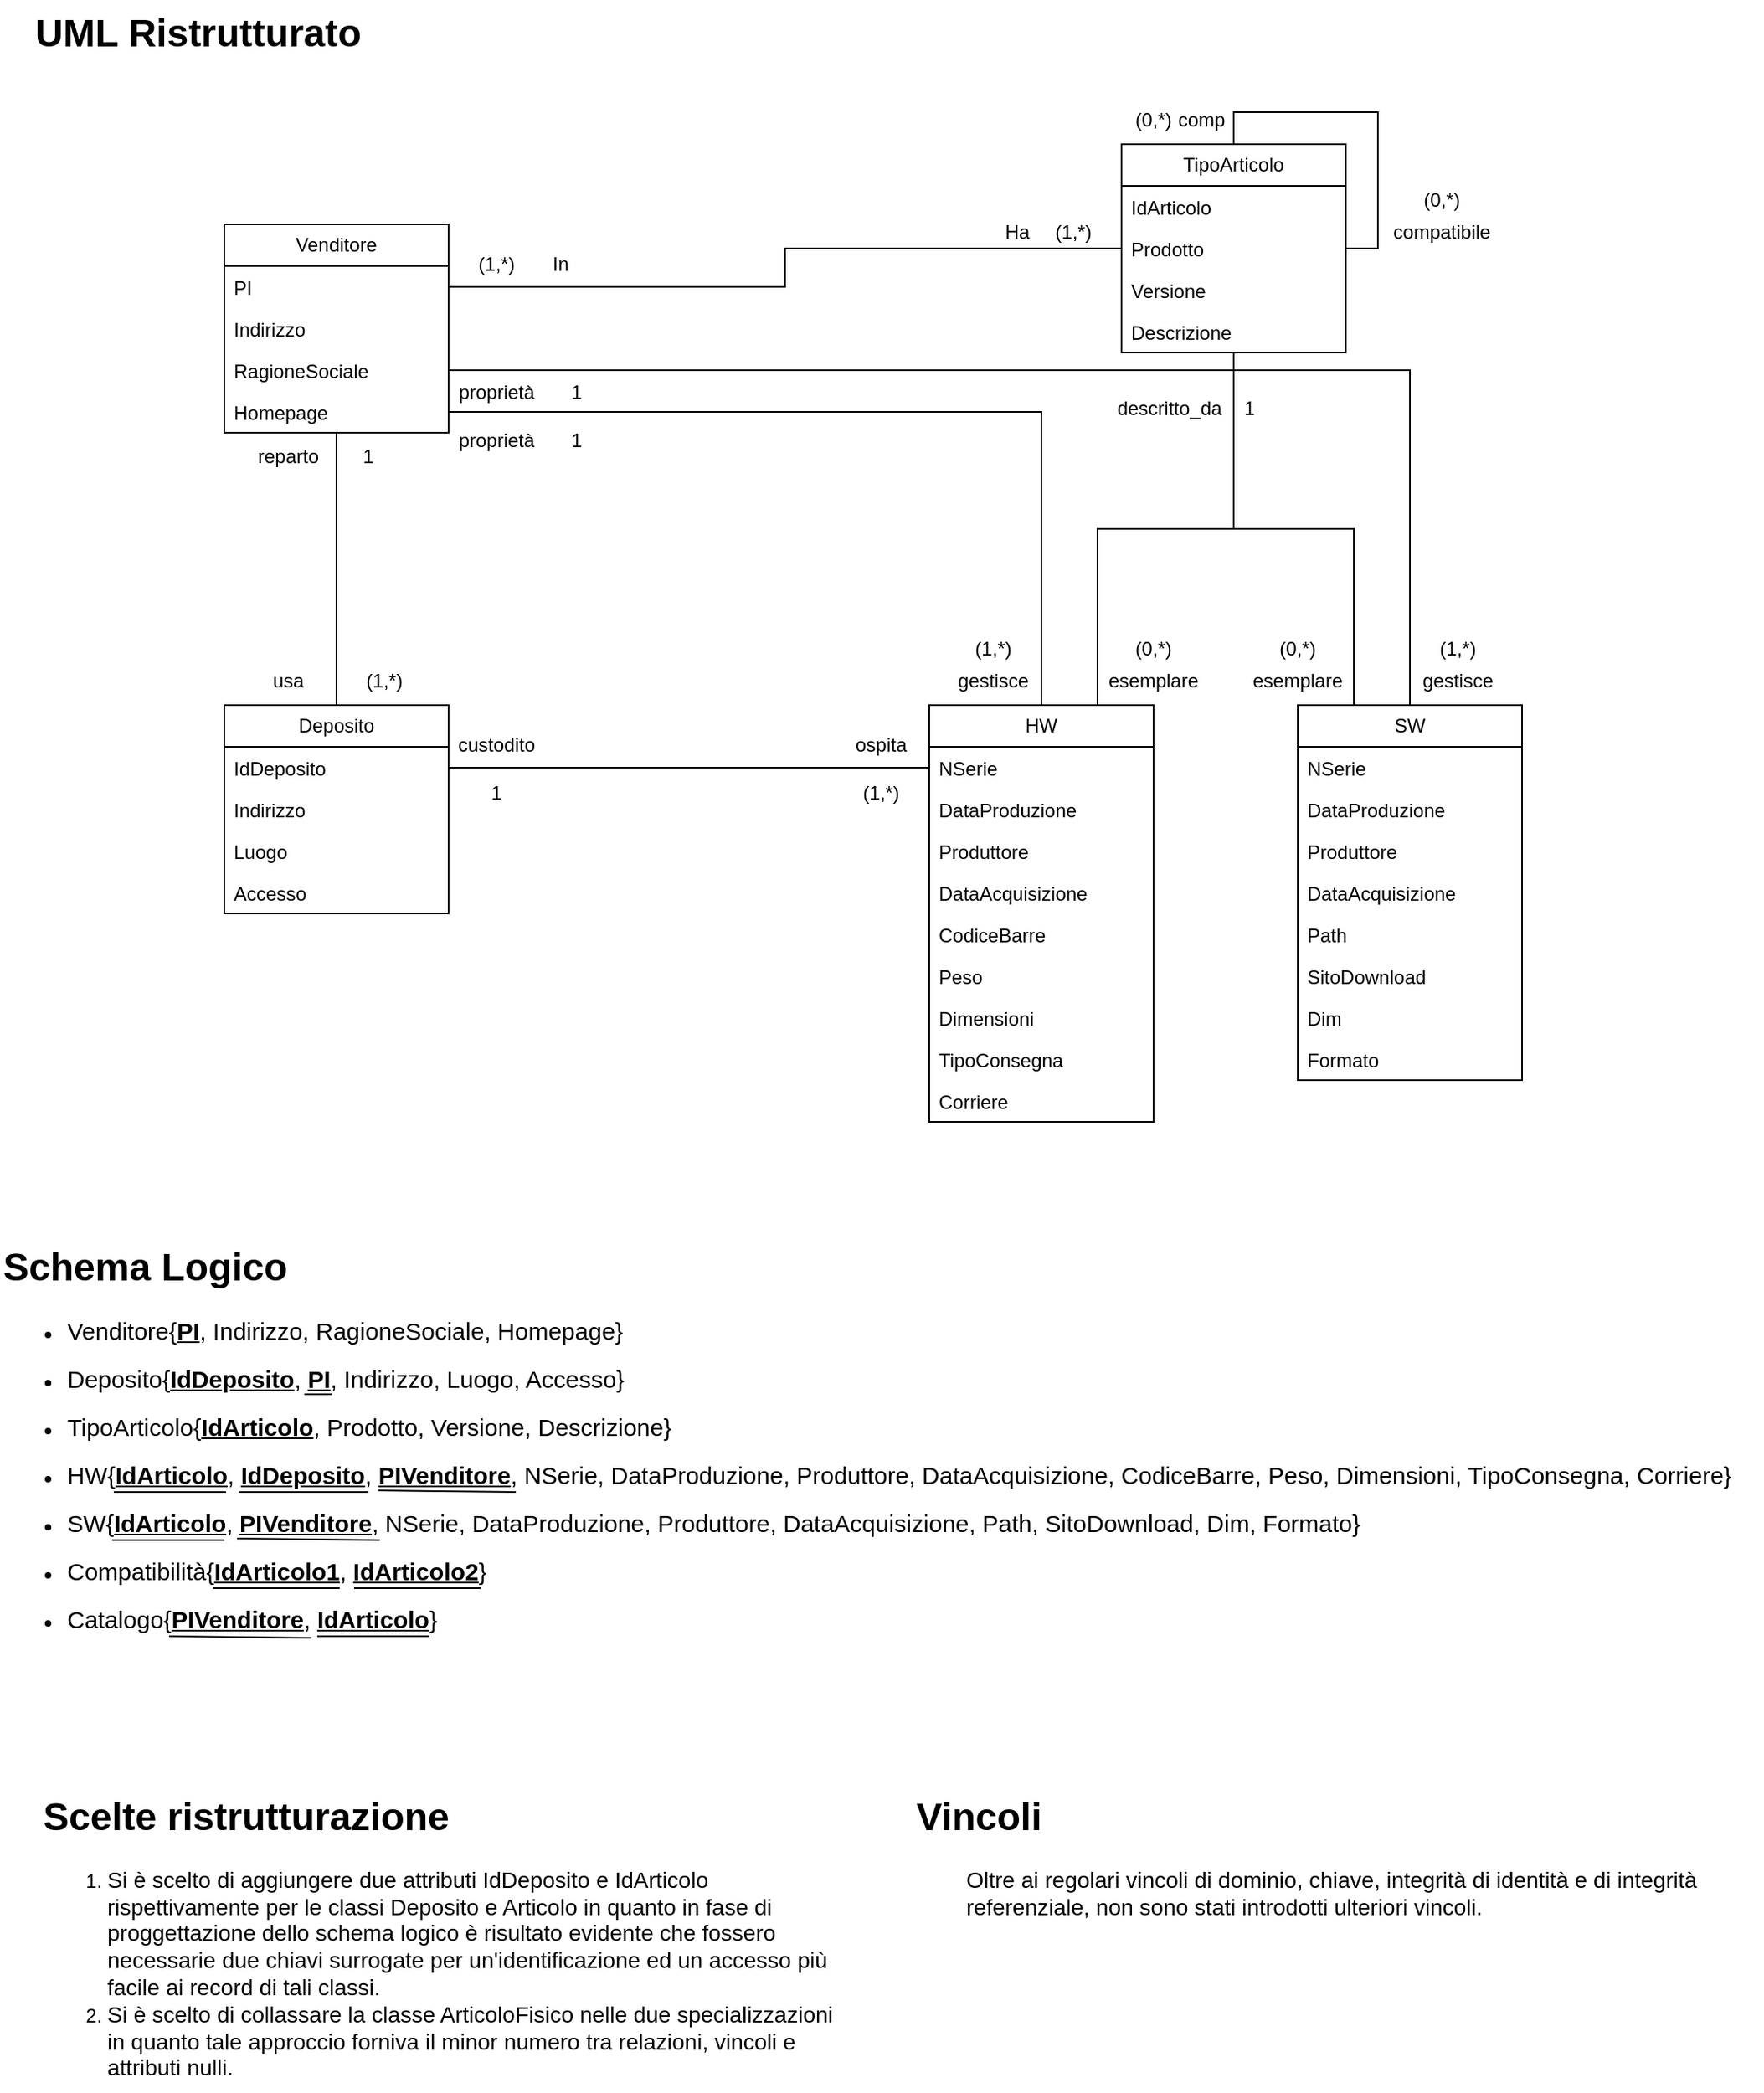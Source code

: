 <mxfile version="26.2.8">
  <diagram name="Pagina-1" id="8SdEnmyFroElRRDLjNz4">
    <mxGraphModel dx="1184" dy="628" grid="1" gridSize="10" guides="1" tooltips="1" connect="1" arrows="1" fold="1" page="1" pageScale="1" pageWidth="1169" pageHeight="1654" background="#ffffff" math="0" shadow="0" adaptiveColors="auto">
      <root>
        <mxCell id="0" />
        <mxCell id="1" parent="0" />
        <mxCell id="OvtKBhsxweFjwdeMQtUb-46" style="edgeStyle=orthogonalEdgeStyle;rounded=0;orthogonalLoop=1;jettySize=auto;html=1;endArrow=none;startFill=0;" edge="1" parent="1" source="OvtKBhsxweFjwdeMQtUb-1" target="OvtKBhsxweFjwdeMQtUb-6">
          <mxGeometry relative="1" as="geometry" />
        </mxCell>
        <mxCell id="OvtKBhsxweFjwdeMQtUb-1" value="Venditore" style="swimlane;fontStyle=0;childLayout=stackLayout;horizontal=1;startSize=26;fillColor=light-dark(transparent,#3F59FF);horizontalStack=0;resizeParent=1;resizeParentMax=0;resizeLast=0;collapsible=1;marginBottom=0;whiteSpace=wrap;html=1;" vertex="1" parent="1">
          <mxGeometry x="185" y="170" width="140" height="130" as="geometry" />
        </mxCell>
        <mxCell id="OvtKBhsxweFjwdeMQtUb-2" value="PI" style="text;strokeColor=none;fillColor=none;align=left;verticalAlign=top;spacingLeft=4;spacingRight=4;overflow=hidden;rotatable=0;points=[[0,0.5],[1,0.5]];portConstraint=eastwest;whiteSpace=wrap;html=1;" vertex="1" parent="OvtKBhsxweFjwdeMQtUb-1">
          <mxGeometry y="26" width="140" height="26" as="geometry" />
        </mxCell>
        <mxCell id="OvtKBhsxweFjwdeMQtUb-3" value="Indirizzo" style="text;strokeColor=none;fillColor=none;align=left;verticalAlign=top;spacingLeft=4;spacingRight=4;overflow=hidden;rotatable=0;points=[[0,0.5],[1,0.5]];portConstraint=eastwest;whiteSpace=wrap;html=1;" vertex="1" parent="OvtKBhsxweFjwdeMQtUb-1">
          <mxGeometry y="52" width="140" height="26" as="geometry" />
        </mxCell>
        <mxCell id="OvtKBhsxweFjwdeMQtUb-4" value="RagioneSociale" style="text;strokeColor=none;fillColor=none;align=left;verticalAlign=top;spacingLeft=4;spacingRight=4;overflow=hidden;rotatable=0;points=[[0,0.5],[1,0.5]];portConstraint=eastwest;whiteSpace=wrap;html=1;" vertex="1" parent="OvtKBhsxweFjwdeMQtUb-1">
          <mxGeometry y="78" width="140" height="26" as="geometry" />
        </mxCell>
        <mxCell id="OvtKBhsxweFjwdeMQtUb-5" value="Homepage" style="text;strokeColor=none;fillColor=none;align=left;verticalAlign=top;spacingLeft=4;spacingRight=4;overflow=hidden;rotatable=0;points=[[0,0.5],[1,0.5]];portConstraint=eastwest;whiteSpace=wrap;html=1;" vertex="1" parent="OvtKBhsxweFjwdeMQtUb-1">
          <mxGeometry y="104" width="140" height="26" as="geometry" />
        </mxCell>
        <mxCell id="OvtKBhsxweFjwdeMQtUb-6" value="Deposito" style="swimlane;fontStyle=0;childLayout=stackLayout;horizontal=1;startSize=26;fillColor=light-dark(transparent,#660000);horizontalStack=0;resizeParent=1;resizeParentMax=0;resizeLast=0;collapsible=1;marginBottom=0;whiteSpace=wrap;html=1;" vertex="1" parent="1">
          <mxGeometry x="185" y="470" width="140" height="130" as="geometry" />
        </mxCell>
        <mxCell id="OvtKBhsxweFjwdeMQtUb-81" value="IdDeposito" style="text;strokeColor=none;fillColor=none;align=left;verticalAlign=top;spacingLeft=4;spacingRight=4;overflow=hidden;rotatable=0;points=[[0,0.5],[1,0.5]];portConstraint=eastwest;whiteSpace=wrap;html=1;" vertex="1" parent="OvtKBhsxweFjwdeMQtUb-6">
          <mxGeometry y="26" width="140" height="26" as="geometry" />
        </mxCell>
        <mxCell id="OvtKBhsxweFjwdeMQtUb-7" value="Indirizzo" style="text;strokeColor=none;fillColor=none;align=left;verticalAlign=top;spacingLeft=4;spacingRight=4;overflow=hidden;rotatable=0;points=[[0,0.5],[1,0.5]];portConstraint=eastwest;whiteSpace=wrap;html=1;" vertex="1" parent="OvtKBhsxweFjwdeMQtUb-6">
          <mxGeometry y="52" width="140" height="26" as="geometry" />
        </mxCell>
        <mxCell id="OvtKBhsxweFjwdeMQtUb-8" value="Luogo" style="text;strokeColor=none;fillColor=none;align=left;verticalAlign=top;spacingLeft=4;spacingRight=4;overflow=hidden;rotatable=0;points=[[0,0.5],[1,0.5]];portConstraint=eastwest;whiteSpace=wrap;html=1;" vertex="1" parent="OvtKBhsxweFjwdeMQtUb-6">
          <mxGeometry y="78" width="140" height="26" as="geometry" />
        </mxCell>
        <mxCell id="OvtKBhsxweFjwdeMQtUb-9" value="Accesso" style="text;strokeColor=none;fillColor=none;align=left;verticalAlign=top;spacingLeft=4;spacingRight=4;overflow=hidden;rotatable=0;points=[[0,0.5],[1,0.5]];portConstraint=eastwest;whiteSpace=wrap;html=1;" vertex="1" parent="OvtKBhsxweFjwdeMQtUb-6">
          <mxGeometry y="104" width="140" height="26" as="geometry" />
        </mxCell>
        <mxCell id="OvtKBhsxweFjwdeMQtUb-57" style="edgeStyle=orthogonalEdgeStyle;rounded=0;orthogonalLoop=1;jettySize=auto;html=1;entryX=0.75;entryY=0;entryDx=0;entryDy=0;endArrow=none;startFill=0;" edge="1" parent="1" source="OvtKBhsxweFjwdeMQtUb-13" target="OvtKBhsxweFjwdeMQtUb-17">
          <mxGeometry relative="1" as="geometry" />
        </mxCell>
        <mxCell id="OvtKBhsxweFjwdeMQtUb-58" style="edgeStyle=orthogonalEdgeStyle;rounded=0;orthogonalLoop=1;jettySize=auto;html=1;entryX=0.25;entryY=0;entryDx=0;entryDy=0;endArrow=none;startFill=0;" edge="1" parent="1" source="OvtKBhsxweFjwdeMQtUb-13" target="OvtKBhsxweFjwdeMQtUb-31">
          <mxGeometry relative="1" as="geometry" />
        </mxCell>
        <mxCell id="OvtKBhsxweFjwdeMQtUb-13" value="TipoArticolo" style="swimlane;fontStyle=0;childLayout=stackLayout;horizontal=1;startSize=26;fillColor=light-dark(transparent,#32A632);horizontalStack=0;resizeParent=1;resizeParentMax=0;resizeLast=0;collapsible=1;marginBottom=0;whiteSpace=wrap;html=1;" vertex="1" parent="1">
          <mxGeometry x="745" y="120" width="140" height="130" as="geometry" />
        </mxCell>
        <mxCell id="OvtKBhsxweFjwdeMQtUb-82" value="IdArticolo" style="text;strokeColor=none;fillColor=none;align=left;verticalAlign=top;spacingLeft=4;spacingRight=4;overflow=hidden;rotatable=0;points=[[0,0.5],[1,0.5]];portConstraint=eastwest;whiteSpace=wrap;html=1;" vertex="1" parent="OvtKBhsxweFjwdeMQtUb-13">
          <mxGeometry y="26" width="140" height="26" as="geometry" />
        </mxCell>
        <mxCell id="OvtKBhsxweFjwdeMQtUb-14" value="Prodotto" style="text;strokeColor=none;fillColor=none;align=left;verticalAlign=top;spacingLeft=4;spacingRight=4;overflow=hidden;rotatable=0;points=[[0,0.5],[1,0.5]];portConstraint=eastwest;whiteSpace=wrap;html=1;" vertex="1" parent="OvtKBhsxweFjwdeMQtUb-13">
          <mxGeometry y="52" width="140" height="26" as="geometry" />
        </mxCell>
        <mxCell id="OvtKBhsxweFjwdeMQtUb-15" value="Versione" style="text;strokeColor=none;fillColor=none;align=left;verticalAlign=top;spacingLeft=4;spacingRight=4;overflow=hidden;rotatable=0;points=[[0,0.5],[1,0.5]];portConstraint=eastwest;whiteSpace=wrap;html=1;" vertex="1" parent="OvtKBhsxweFjwdeMQtUb-13">
          <mxGeometry y="78" width="140" height="26" as="geometry" />
        </mxCell>
        <mxCell id="OvtKBhsxweFjwdeMQtUb-16" value="Descrizione" style="text;strokeColor=none;fillColor=none;align=left;verticalAlign=top;spacingLeft=4;spacingRight=4;overflow=hidden;rotatable=0;points=[[0,0.5],[1,0.5]];portConstraint=eastwest;whiteSpace=wrap;html=1;" vertex="1" parent="OvtKBhsxweFjwdeMQtUb-13">
          <mxGeometry y="104" width="140" height="26" as="geometry" />
        </mxCell>
        <mxCell id="OvtKBhsxweFjwdeMQtUb-51" style="edgeStyle=orthogonalEdgeStyle;rounded=0;orthogonalLoop=1;jettySize=auto;html=1;endArrow=none;startFill=0;" edge="1" parent="OvtKBhsxweFjwdeMQtUb-13" source="OvtKBhsxweFjwdeMQtUb-13" target="OvtKBhsxweFjwdeMQtUb-14">
          <mxGeometry relative="1" as="geometry" />
        </mxCell>
        <mxCell id="OvtKBhsxweFjwdeMQtUb-17" value="HW" style="swimlane;fontStyle=0;childLayout=stackLayout;horizontal=1;startSize=26;fillColor=light-dark(transparent,#311E42);horizontalStack=0;resizeParent=1;resizeParentMax=0;resizeLast=0;collapsible=1;marginBottom=0;whiteSpace=wrap;html=1;" vertex="1" parent="1">
          <mxGeometry x="625" y="470" width="140" height="260" as="geometry" />
        </mxCell>
        <mxCell id="OvtKBhsxweFjwdeMQtUb-18" value="NSerie" style="text;strokeColor=none;fillColor=none;align=left;verticalAlign=top;spacingLeft=4;spacingRight=4;overflow=hidden;rotatable=0;points=[[0,0.5],[1,0.5]];portConstraint=eastwest;whiteSpace=wrap;html=1;" vertex="1" parent="OvtKBhsxweFjwdeMQtUb-17">
          <mxGeometry y="26" width="140" height="26" as="geometry" />
        </mxCell>
        <mxCell id="OvtKBhsxweFjwdeMQtUb-19" value="DataProduzione" style="text;strokeColor=none;fillColor=none;align=left;verticalAlign=top;spacingLeft=4;spacingRight=4;overflow=hidden;rotatable=0;points=[[0,0.5],[1,0.5]];portConstraint=eastwest;whiteSpace=wrap;html=1;" vertex="1" parent="OvtKBhsxweFjwdeMQtUb-17">
          <mxGeometry y="52" width="140" height="26" as="geometry" />
        </mxCell>
        <mxCell id="OvtKBhsxweFjwdeMQtUb-20" value="Produttore" style="text;strokeColor=none;fillColor=none;align=left;verticalAlign=top;spacingLeft=4;spacingRight=4;overflow=hidden;rotatable=0;points=[[0,0.5],[1,0.5]];portConstraint=eastwest;whiteSpace=wrap;html=1;" vertex="1" parent="OvtKBhsxweFjwdeMQtUb-17">
          <mxGeometry y="78" width="140" height="26" as="geometry" />
        </mxCell>
        <mxCell id="OvtKBhsxweFjwdeMQtUb-25" value="DataAcquisizione" style="text;strokeColor=none;fillColor=none;align=left;verticalAlign=top;spacingLeft=4;spacingRight=4;overflow=hidden;rotatable=0;points=[[0,0.5],[1,0.5]];portConstraint=eastwest;whiteSpace=wrap;html=1;" vertex="1" parent="OvtKBhsxweFjwdeMQtUb-17">
          <mxGeometry y="104" width="140" height="26" as="geometry" />
        </mxCell>
        <mxCell id="OvtKBhsxweFjwdeMQtUb-40" value="CodiceBarre" style="text;strokeColor=none;fillColor=none;align=left;verticalAlign=top;spacingLeft=4;spacingRight=4;overflow=hidden;rotatable=0;points=[[0,0.5],[1,0.5]];portConstraint=eastwest;whiteSpace=wrap;html=1;" vertex="1" parent="OvtKBhsxweFjwdeMQtUb-17">
          <mxGeometry y="130" width="140" height="26" as="geometry" />
        </mxCell>
        <mxCell id="OvtKBhsxweFjwdeMQtUb-41" value="Peso" style="text;strokeColor=none;fillColor=none;align=left;verticalAlign=top;spacingLeft=4;spacingRight=4;overflow=hidden;rotatable=0;points=[[0,0.5],[1,0.5]];portConstraint=eastwest;whiteSpace=wrap;html=1;" vertex="1" parent="OvtKBhsxweFjwdeMQtUb-17">
          <mxGeometry y="156" width="140" height="26" as="geometry" />
        </mxCell>
        <mxCell id="OvtKBhsxweFjwdeMQtUb-42" value="Dimensioni" style="text;strokeColor=none;fillColor=none;align=left;verticalAlign=top;spacingLeft=4;spacingRight=4;overflow=hidden;rotatable=0;points=[[0,0.5],[1,0.5]];portConstraint=eastwest;whiteSpace=wrap;html=1;" vertex="1" parent="OvtKBhsxweFjwdeMQtUb-17">
          <mxGeometry y="182" width="140" height="26" as="geometry" />
        </mxCell>
        <mxCell id="OvtKBhsxweFjwdeMQtUb-43" value="TipoConsegna" style="text;strokeColor=none;fillColor=none;align=left;verticalAlign=top;spacingLeft=4;spacingRight=4;overflow=hidden;rotatable=0;points=[[0,0.5],[1,0.5]];portConstraint=eastwest;whiteSpace=wrap;html=1;" vertex="1" parent="OvtKBhsxweFjwdeMQtUb-17">
          <mxGeometry y="208" width="140" height="26" as="geometry" />
        </mxCell>
        <mxCell id="OvtKBhsxweFjwdeMQtUb-44" value="Corriere" style="text;strokeColor=none;fillColor=none;align=left;verticalAlign=top;spacingLeft=4;spacingRight=4;overflow=hidden;rotatable=0;points=[[0,0.5],[1,0.5]];portConstraint=eastwest;whiteSpace=wrap;html=1;" vertex="1" parent="OvtKBhsxweFjwdeMQtUb-17">
          <mxGeometry y="234" width="140" height="26" as="geometry" />
        </mxCell>
        <mxCell id="OvtKBhsxweFjwdeMQtUb-31" value="SW" style="swimlane;fontStyle=0;childLayout=stackLayout;horizontal=1;startSize=26;fillColor=light-dark(transparent,#7D5A32);horizontalStack=0;resizeParent=1;resizeParentMax=0;resizeLast=0;collapsible=1;marginBottom=0;whiteSpace=wrap;html=1;" vertex="1" parent="1">
          <mxGeometry x="855" y="470" width="140" height="234" as="geometry" />
        </mxCell>
        <mxCell id="OvtKBhsxweFjwdeMQtUb-32" value="NSerie" style="text;strokeColor=none;fillColor=none;align=left;verticalAlign=top;spacingLeft=4;spacingRight=4;overflow=hidden;rotatable=0;points=[[0,0.5],[1,0.5]];portConstraint=eastwest;whiteSpace=wrap;html=1;" vertex="1" parent="OvtKBhsxweFjwdeMQtUb-31">
          <mxGeometry y="26" width="140" height="26" as="geometry" />
        </mxCell>
        <mxCell id="OvtKBhsxweFjwdeMQtUb-33" value="DataProduzione" style="text;strokeColor=none;fillColor=none;align=left;verticalAlign=top;spacingLeft=4;spacingRight=4;overflow=hidden;rotatable=0;points=[[0,0.5],[1,0.5]];portConstraint=eastwest;whiteSpace=wrap;html=1;" vertex="1" parent="OvtKBhsxweFjwdeMQtUb-31">
          <mxGeometry y="52" width="140" height="26" as="geometry" />
        </mxCell>
        <mxCell id="OvtKBhsxweFjwdeMQtUb-34" value="Produttore" style="text;strokeColor=none;fillColor=none;align=left;verticalAlign=top;spacingLeft=4;spacingRight=4;overflow=hidden;rotatable=0;points=[[0,0.5],[1,0.5]];portConstraint=eastwest;whiteSpace=wrap;html=1;" vertex="1" parent="OvtKBhsxweFjwdeMQtUb-31">
          <mxGeometry y="78" width="140" height="26" as="geometry" />
        </mxCell>
        <mxCell id="OvtKBhsxweFjwdeMQtUb-35" value="DataAcquisizione" style="text;strokeColor=none;fillColor=none;align=left;verticalAlign=top;spacingLeft=4;spacingRight=4;overflow=hidden;rotatable=0;points=[[0,0.5],[1,0.5]];portConstraint=eastwest;whiteSpace=wrap;html=1;" vertex="1" parent="OvtKBhsxweFjwdeMQtUb-31">
          <mxGeometry y="104" width="140" height="26" as="geometry" />
        </mxCell>
        <mxCell id="OvtKBhsxweFjwdeMQtUb-36" value="Path" style="text;strokeColor=none;fillColor=none;align=left;verticalAlign=top;spacingLeft=4;spacingRight=4;overflow=hidden;rotatable=0;points=[[0,0.5],[1,0.5]];portConstraint=eastwest;whiteSpace=wrap;html=1;" vertex="1" parent="OvtKBhsxweFjwdeMQtUb-31">
          <mxGeometry y="130" width="140" height="26" as="geometry" />
        </mxCell>
        <mxCell id="OvtKBhsxweFjwdeMQtUb-37" value="SitoDownload" style="text;strokeColor=none;fillColor=none;align=left;verticalAlign=top;spacingLeft=4;spacingRight=4;overflow=hidden;rotatable=0;points=[[0,0.5],[1,0.5]];portConstraint=eastwest;whiteSpace=wrap;html=1;" vertex="1" parent="OvtKBhsxweFjwdeMQtUb-31">
          <mxGeometry y="156" width="140" height="26" as="geometry" />
        </mxCell>
        <mxCell id="OvtKBhsxweFjwdeMQtUb-38" value="Dim" style="text;strokeColor=none;fillColor=none;align=left;verticalAlign=top;spacingLeft=4;spacingRight=4;overflow=hidden;rotatable=0;points=[[0,0.5],[1,0.5]];portConstraint=eastwest;whiteSpace=wrap;html=1;" vertex="1" parent="OvtKBhsxweFjwdeMQtUb-31">
          <mxGeometry y="182" width="140" height="26" as="geometry" />
        </mxCell>
        <mxCell id="OvtKBhsxweFjwdeMQtUb-39" value="Formato" style="text;strokeColor=none;fillColor=none;align=left;verticalAlign=top;spacingLeft=4;spacingRight=4;overflow=hidden;rotatable=0;points=[[0,0.5],[1,0.5]];portConstraint=eastwest;whiteSpace=wrap;html=1;" vertex="1" parent="OvtKBhsxweFjwdeMQtUb-31">
          <mxGeometry y="208" width="140" height="26" as="geometry" />
        </mxCell>
        <mxCell id="OvtKBhsxweFjwdeMQtUb-45" style="edgeStyle=orthogonalEdgeStyle;rounded=0;orthogonalLoop=1;jettySize=auto;html=1;endArrow=none;startFill=0;" edge="1" parent="1" source="OvtKBhsxweFjwdeMQtUb-81" target="OvtKBhsxweFjwdeMQtUb-18">
          <mxGeometry relative="1" as="geometry">
            <mxPoint x="435" y="510" as="sourcePoint" />
          </mxGeometry>
        </mxCell>
        <mxCell id="OvtKBhsxweFjwdeMQtUb-55" style="edgeStyle=orthogonalEdgeStyle;rounded=0;orthogonalLoop=1;jettySize=auto;html=1;entryX=0.5;entryY=0;entryDx=0;entryDy=0;endArrow=none;startFill=0;" edge="1" parent="1" source="OvtKBhsxweFjwdeMQtUb-5" target="OvtKBhsxweFjwdeMQtUb-17">
          <mxGeometry relative="1" as="geometry" />
        </mxCell>
        <mxCell id="OvtKBhsxweFjwdeMQtUb-56" style="edgeStyle=orthogonalEdgeStyle;rounded=0;orthogonalLoop=1;jettySize=auto;html=1;entryX=0.5;entryY=0;entryDx=0;entryDy=0;endArrow=none;startFill=0;" edge="1" parent="1" source="OvtKBhsxweFjwdeMQtUb-4" target="OvtKBhsxweFjwdeMQtUb-31">
          <mxGeometry relative="1" as="geometry" />
        </mxCell>
        <mxCell id="OvtKBhsxweFjwdeMQtUb-60" value="custodito" style="text;html=1;align=center;verticalAlign=middle;whiteSpace=wrap;rounded=0;" vertex="1" parent="1">
          <mxGeometry x="325" y="480" width="60" height="30" as="geometry" />
        </mxCell>
        <mxCell id="OvtKBhsxweFjwdeMQtUb-61" value="ospita" style="text;html=1;align=center;verticalAlign=middle;whiteSpace=wrap;rounded=0;" vertex="1" parent="1">
          <mxGeometry x="565" y="480" width="60" height="30" as="geometry" />
        </mxCell>
        <mxCell id="OvtKBhsxweFjwdeMQtUb-62" value="1" style="text;html=1;align=center;verticalAlign=middle;whiteSpace=wrap;rounded=0;" vertex="1" parent="1">
          <mxGeometry x="325" y="510" width="60" height="30" as="geometry" />
        </mxCell>
        <mxCell id="OvtKBhsxweFjwdeMQtUb-63" value="(1,*)" style="text;html=1;align=center;verticalAlign=middle;whiteSpace=wrap;rounded=0;" vertex="1" parent="1">
          <mxGeometry x="565" y="510" width="60" height="30" as="geometry" />
        </mxCell>
        <mxCell id="OvtKBhsxweFjwdeMQtUb-64" value="proprietà" style="text;html=1;align=center;verticalAlign=middle;whiteSpace=wrap;rounded=0;" vertex="1" parent="1">
          <mxGeometry x="325" y="290" width="60" height="30" as="geometry" />
        </mxCell>
        <mxCell id="OvtKBhsxweFjwdeMQtUb-65" value="gestisce" style="text;html=1;align=center;verticalAlign=middle;whiteSpace=wrap;rounded=0;" vertex="1" parent="1">
          <mxGeometry x="635" y="440" width="60" height="30" as="geometry" />
        </mxCell>
        <mxCell id="OvtKBhsxweFjwdeMQtUb-66" value="gestisce" style="text;html=1;align=center;verticalAlign=middle;whiteSpace=wrap;rounded=0;" vertex="1" parent="1">
          <mxGeometry x="925" y="440" width="60" height="30" as="geometry" />
        </mxCell>
        <mxCell id="OvtKBhsxweFjwdeMQtUb-67" value="proprietà" style="text;html=1;align=center;verticalAlign=middle;whiteSpace=wrap;rounded=0;" vertex="1" parent="1">
          <mxGeometry x="325" y="260" width="60" height="30" as="geometry" />
        </mxCell>
        <mxCell id="OvtKBhsxweFjwdeMQtUb-68" value="1" style="text;html=1;align=center;verticalAlign=middle;whiteSpace=wrap;rounded=0;" vertex="1" parent="1">
          <mxGeometry x="375" y="290" width="60" height="30" as="geometry" />
        </mxCell>
        <mxCell id="OvtKBhsxweFjwdeMQtUb-69" value="1" style="text;html=1;align=center;verticalAlign=middle;whiteSpace=wrap;rounded=0;" vertex="1" parent="1">
          <mxGeometry x="375" y="260" width="60" height="30" as="geometry" />
        </mxCell>
        <mxCell id="OvtKBhsxweFjwdeMQtUb-71" value="(1,*)" style="text;html=1;align=center;verticalAlign=middle;whiteSpace=wrap;rounded=0;" vertex="1" parent="1">
          <mxGeometry x="635" y="420" width="60" height="30" as="geometry" />
        </mxCell>
        <mxCell id="OvtKBhsxweFjwdeMQtUb-72" value="(1,*)" style="text;html=1;align=center;verticalAlign=middle;whiteSpace=wrap;rounded=0;" vertex="1" parent="1">
          <mxGeometry x="925" y="420" width="60" height="30" as="geometry" />
        </mxCell>
        <mxCell id="OvtKBhsxweFjwdeMQtUb-73" value="esemplare" style="text;html=1;align=center;verticalAlign=middle;whiteSpace=wrap;rounded=0;" vertex="1" parent="1">
          <mxGeometry x="735" y="440" width="60" height="30" as="geometry" />
        </mxCell>
        <mxCell id="OvtKBhsxweFjwdeMQtUb-74" value="esemplare" style="text;html=1;align=center;verticalAlign=middle;whiteSpace=wrap;rounded=0;" vertex="1" parent="1">
          <mxGeometry x="825" y="440" width="60" height="30" as="geometry" />
        </mxCell>
        <mxCell id="OvtKBhsxweFjwdeMQtUb-75" value="(0,*)" style="text;html=1;align=center;verticalAlign=middle;whiteSpace=wrap;rounded=0;" vertex="1" parent="1">
          <mxGeometry x="735" y="420" width="60" height="30" as="geometry" />
        </mxCell>
        <mxCell id="OvtKBhsxweFjwdeMQtUb-76" value="(0,*)" style="text;html=1;align=center;verticalAlign=middle;whiteSpace=wrap;rounded=0;" vertex="1" parent="1">
          <mxGeometry x="825" y="420" width="60" height="30" as="geometry" />
        </mxCell>
        <mxCell id="OvtKBhsxweFjwdeMQtUb-77" value="descritto_da" style="text;html=1;align=center;verticalAlign=middle;whiteSpace=wrap;rounded=0;" vertex="1" parent="1">
          <mxGeometry x="745" y="270" width="60" height="30" as="geometry" />
        </mxCell>
        <mxCell id="OvtKBhsxweFjwdeMQtUb-78" value="1" style="text;html=1;align=center;verticalAlign=middle;whiteSpace=wrap;rounded=0;" vertex="1" parent="1">
          <mxGeometry x="795" y="270" width="60" height="30" as="geometry" />
        </mxCell>
        <mxCell id="OvtKBhsxweFjwdeMQtUb-79" value="compatibile" style="text;html=1;align=center;verticalAlign=middle;whiteSpace=wrap;rounded=0;" vertex="1" parent="1">
          <mxGeometry x="915" y="160" width="60" height="30" as="geometry" />
        </mxCell>
        <mxCell id="OvtKBhsxweFjwdeMQtUb-80" value="comp" style="text;html=1;align=center;verticalAlign=middle;whiteSpace=wrap;rounded=0;" vertex="1" parent="1">
          <mxGeometry x="765" y="90" width="60" height="30" as="geometry" />
        </mxCell>
        <mxCell id="OvtKBhsxweFjwdeMQtUb-83" value="(0,*)" style="text;html=1;align=center;verticalAlign=middle;whiteSpace=wrap;rounded=0;" vertex="1" parent="1">
          <mxGeometry x="915" y="140" width="60" height="30" as="geometry" />
        </mxCell>
        <mxCell id="OvtKBhsxweFjwdeMQtUb-84" value="(0,*)" style="text;html=1;align=center;verticalAlign=middle;whiteSpace=wrap;rounded=0;" vertex="1" parent="1">
          <mxGeometry x="735" y="90" width="60" height="30" as="geometry" />
        </mxCell>
        <mxCell id="OvtKBhsxweFjwdeMQtUb-90" value="&lt;h1 style=&quot;margin-top: 0px;&quot;&gt;Scelte ristrutturazione&lt;/h1&gt;&lt;p&gt;&lt;/p&gt;&lt;ol&gt;&lt;li&gt;&lt;font style=&quot;font-size: 14px;&quot;&gt;Si è scelto di aggiungere due attributi IdDeposito e IdArticolo rispettivamente per le classi Deposito e Articolo in quanto in fase di proggettazione dello schema logico è risultato evidente che fossero necessarie due chiavi surrogate per un&#39;identificazione ed un accesso più facile ai record di tali classi.&lt;/font&gt;&lt;/li&gt;&lt;li&gt;&lt;font style=&quot;font-size: 14px;&quot;&gt;Si è scelto di collassare la classe ArticoloFisico nelle due specializzazioni in quanto tale approccio forniva il minor numero tra relazioni, vincoli e attributi nulli.&lt;/font&gt;&lt;/li&gt;&lt;/ol&gt;&lt;p&gt;&lt;/p&gt;" style="text;html=1;whiteSpace=wrap;overflow=hidden;rounded=0;" vertex="1" parent="1">
          <mxGeometry x="70" y="1143" width="500" height="189" as="geometry" />
        </mxCell>
        <mxCell id="OvtKBhsxweFjwdeMQtUb-93" value="&lt;h1 style=&quot;margin-top: 0px;&quot;&gt;Schema Logico&lt;/h1&gt;&lt;div&gt;&lt;ul&gt;&lt;li&gt;&lt;font style=&quot;font-size: 15px;&quot;&gt;Venditore{&lt;b&gt;&lt;font style=&quot;color: light-dark(rgb(0, 0, 0), rgb(63, 89, 255));&quot;&gt;&lt;u&gt;PI&lt;/u&gt;&lt;/font&gt;&lt;/b&gt;, Indirizzo, RagioneSociale, Homepage}&lt;/font&gt;&lt;/li&gt;&lt;/ul&gt;&lt;ul&gt;&lt;li&gt;&lt;font style=&quot;font-size: 15px;&quot;&gt;Deposito{&lt;b&gt;&lt;font style=&quot;color: light-dark(rgb(0, 0, 0), rgb(179, 0, 0));&quot;&gt;&lt;u style=&quot;&quot;&gt;IdDeposito&lt;/u&gt;&lt;/font&gt;&lt;/b&gt;, &lt;b&gt;&lt;font style=&quot;color: light-dark(rgb(0, 0, 0), rgb(63, 89, 255));&quot;&gt;&lt;u&gt;PI&lt;/u&gt;&lt;/font&gt;&lt;/b&gt;, Indirizzo, Luogo, Accesso}&lt;/font&gt;&lt;/li&gt;&lt;/ul&gt;&lt;ul&gt;&lt;li&gt;&lt;span style=&quot;font-size: 15px; background-color: transparent; color: light-dark(rgb(0, 0, 0), rgb(255, 255, 255));&quot;&gt;TipoArticolo{&lt;/span&gt;&lt;b style=&quot;font-size: 15px; background-color: transparent; color: light-dark(rgb(0, 0, 0), rgb(255, 255, 255));&quot;&gt;&lt;font style=&quot;color: light-dark(rgb(0, 0, 0), rgb(50, 166, 50));&quot;&gt;&lt;u&gt;IdArticolo&lt;/u&gt;&lt;/font&gt;&lt;/b&gt;&lt;span style=&quot;font-size: 15px; background-color: transparent; color: light-dark(rgb(0, 0, 0), rgb(255, 255, 255));&quot;&gt;, Prodotto, Versione, Descrizione}&lt;/span&gt;&lt;/li&gt;&lt;/ul&gt;&lt;ul&gt;&lt;li&gt;&lt;font style=&quot;font-size: 15px;&quot;&gt;HW{&lt;b&gt;&lt;font style=&quot;color: light-dark(rgb(0, 0, 0), rgb(50, 166, 50));&quot;&gt;&lt;u&gt;IdArticolo&lt;/u&gt;&lt;/font&gt;&lt;/b&gt;, &lt;font style=&quot;color: light-dark(rgb(0, 0, 0), rgb(179, 0, 0));&quot;&gt;&lt;b&gt;&lt;u&gt;IdDeposito&lt;/u&gt;&lt;/b&gt;&lt;/font&gt;, &lt;font style=&quot;color: light-dark(rgb(0, 0, 0), rgb(63, 89, 255));&quot;&gt;&lt;u&gt;&lt;b&gt;PIVenditore&lt;/b&gt;&lt;/u&gt;&lt;/font&gt;,&amp;nbsp;&lt;font style=&quot;color: light-dark(rgb(0, 0, 0), rgb(252, 252, 252));&quot;&gt;NSerie&lt;/font&gt;, DataProduzione, Produttore, DataAcquisizione, CodiceBarre, Peso, Dimensioni, TipoConsegna, Corriere}&lt;/font&gt;&lt;/li&gt;&lt;/ul&gt;&lt;ul&gt;&lt;li&gt;&lt;font style=&quot;font-size: 15px;&quot;&gt;SW{&lt;font style=&quot;color: light-dark(rgb(0, 0, 0), rgb(50, 166, 50));&quot;&gt;&lt;u&gt;&lt;b&gt;IdArticolo&lt;/b&gt;&lt;/u&gt;&lt;/font&gt;,&amp;nbsp;&lt;font style=&quot;color: light-dark(rgb(0, 0, 0), rgb(63, 89, 255));&quot;&gt;&lt;u&gt;&lt;b&gt;PIVenditore&lt;/b&gt;&lt;/u&gt;&lt;/font&gt;, NSerie, DataProduzione, Produttore, DataAcquisizione, Path, SitoDownload, Dim, Formato}&lt;/font&gt;&lt;/li&gt;&lt;/ul&gt;&lt;ul&gt;&lt;li&gt;&lt;font style=&quot;font-size: 15px;&quot;&gt;Compatibilità{&lt;font style=&quot;color: light-dark(rgb(0, 0, 0), rgb(50, 166, 50));&quot;&gt;&lt;b&gt;&lt;u&gt;IdArticolo1&lt;/u&gt;&lt;/b&gt;&lt;/font&gt;, &lt;font style=&quot;color: light-dark(rgb(0, 0, 0), rgb(50, 166, 50));&quot;&gt;&lt;b&gt;&lt;u&gt;IdArticolo2&lt;/u&gt;&lt;/b&gt;&lt;/font&gt;}&lt;/font&gt;&lt;/li&gt;&lt;/ul&gt;&lt;ul&gt;&lt;li&gt;&lt;font style=&quot;font-size: 15px;&quot;&gt;Catalogo{&lt;font style=&quot;color: light-dark(rgb(0, 0, 0), rgb(63, 89, 255));&quot;&gt;&lt;b&gt;&lt;u&gt;PIVenditore&lt;/u&gt;&lt;/b&gt;&lt;/font&gt;, &lt;font style=&quot;color: light-dark(rgb(0, 0, 0), rgb(50, 166, 50));&quot;&gt;&lt;u&gt;&lt;b&gt;IdArticolo&lt;/b&gt;&lt;/u&gt;&lt;/font&gt;}&lt;/font&gt;&lt;/li&gt;&lt;/ul&gt;&lt;/div&gt;" style="text;html=1;whiteSpace=wrap;overflow=hidden;rounded=0;align=left;" vertex="1" parent="1">
          <mxGeometry x="45" y="800" width="1100" height="263" as="geometry" />
        </mxCell>
        <mxCell id="OvtKBhsxweFjwdeMQtUb-94" style="edgeStyle=orthogonalEdgeStyle;rounded=0;orthogonalLoop=1;jettySize=auto;html=1;entryX=0;entryY=0.5;entryDx=0;entryDy=0;endArrow=none;startFill=0;" edge="1" parent="1" source="OvtKBhsxweFjwdeMQtUb-2" target="OvtKBhsxweFjwdeMQtUb-14">
          <mxGeometry relative="1" as="geometry" />
        </mxCell>
        <mxCell id="OvtKBhsxweFjwdeMQtUb-95" value="(1,*)" style="text;html=1;align=center;verticalAlign=middle;whiteSpace=wrap;rounded=0;" vertex="1" parent="1">
          <mxGeometry x="325" y="180" width="60" height="30" as="geometry" />
        </mxCell>
        <mxCell id="OvtKBhsxweFjwdeMQtUb-96" value="(1,*)" style="text;html=1;align=center;verticalAlign=middle;whiteSpace=wrap;rounded=0;" vertex="1" parent="1">
          <mxGeometry x="685" y="160" width="60" height="30" as="geometry" />
        </mxCell>
        <mxCell id="OvtKBhsxweFjwdeMQtUb-97" value="Ha" style="text;html=1;align=center;verticalAlign=middle;whiteSpace=wrap;rounded=0;" vertex="1" parent="1">
          <mxGeometry x="650" y="160" width="60" height="30" as="geometry" />
        </mxCell>
        <mxCell id="OvtKBhsxweFjwdeMQtUb-98" value="In" style="text;html=1;align=center;verticalAlign=middle;whiteSpace=wrap;rounded=0;" vertex="1" parent="1">
          <mxGeometry x="365" y="180" width="60" height="30" as="geometry" />
        </mxCell>
        <mxCell id="OvtKBhsxweFjwdeMQtUb-99" value="" style="endArrow=none;html=1;rounded=0;strokeColor=light-dark(#000000,#32A632);" edge="1" parent="1">
          <mxGeometry width="50" height="50" relative="1" as="geometry">
            <mxPoint x="115" y="991" as="sourcePoint" />
            <mxPoint x="185" y="991" as="targetPoint" />
          </mxGeometry>
        </mxCell>
        <mxCell id="OvtKBhsxweFjwdeMQtUb-100" value="" style="endArrow=none;html=1;rounded=0;strokeColor=light-dark(#000000,#32A632);" edge="1" parent="1">
          <mxGeometry width="50" height="50" relative="1" as="geometry">
            <mxPoint x="116" y="961" as="sourcePoint" />
            <mxPoint x="186" y="961" as="targetPoint" />
          </mxGeometry>
        </mxCell>
        <mxCell id="OvtKBhsxweFjwdeMQtUb-106" value="" style="endArrow=none;html=1;rounded=0;strokeColor=light-dark(#000000,#B30000);" edge="1" parent="1">
          <mxGeometry width="50" height="50" relative="1" as="geometry">
            <mxPoint x="194" y="961" as="sourcePoint" />
            <mxPoint x="275" y="961" as="targetPoint" />
          </mxGeometry>
        </mxCell>
        <mxCell id="OvtKBhsxweFjwdeMQtUb-107" value="" style="endArrow=none;html=1;rounded=0;strokeColor=light-dark(#000000,#3F59FF);" edge="1" parent="1">
          <mxGeometry width="50" height="50" relative="1" as="geometry">
            <mxPoint x="193" y="990" as="sourcePoint" />
            <mxPoint x="282" y="991" as="targetPoint" />
          </mxGeometry>
        </mxCell>
        <mxCell id="OvtKBhsxweFjwdeMQtUb-108" value="" style="endArrow=none;html=1;rounded=0;strokeColor=light-dark(#000000,#3F59FF);" edge="1" parent="1">
          <mxGeometry width="50" height="50" relative="1" as="geometry">
            <mxPoint x="281" y="960" as="sourcePoint" />
            <mxPoint x="367" y="961" as="targetPoint" />
          </mxGeometry>
        </mxCell>
        <mxCell id="OvtKBhsxweFjwdeMQtUb-109" value="reparto" style="text;html=1;align=center;verticalAlign=middle;whiteSpace=wrap;rounded=0;" vertex="1" parent="1">
          <mxGeometry x="195" y="300" width="60" height="30" as="geometry" />
        </mxCell>
        <mxCell id="OvtKBhsxweFjwdeMQtUb-110" value="usa" style="text;html=1;align=center;verticalAlign=middle;whiteSpace=wrap;rounded=0;" vertex="1" parent="1">
          <mxGeometry x="195" y="440" width="60" height="30" as="geometry" />
        </mxCell>
        <mxCell id="OvtKBhsxweFjwdeMQtUb-112" value="(1,*)" style="text;html=1;align=center;verticalAlign=middle;whiteSpace=wrap;rounded=0;" vertex="1" parent="1">
          <mxGeometry x="255" y="440" width="60" height="30" as="geometry" />
        </mxCell>
        <mxCell id="OvtKBhsxweFjwdeMQtUb-113" value="1" style="text;html=1;align=center;verticalAlign=middle;whiteSpace=wrap;rounded=0;" vertex="1" parent="1">
          <mxGeometry x="245" y="300" width="60" height="30" as="geometry" />
        </mxCell>
        <mxCell id="OvtKBhsxweFjwdeMQtUb-114" value="" style="endArrow=none;html=1;rounded=0;strokeColor=light-dark(#000000,#3F59FF);" edge="1" parent="1">
          <mxGeometry width="50" height="50" relative="1" as="geometry">
            <mxPoint x="235" y="900" as="sourcePoint" />
            <mxPoint x="252" y="900" as="targetPoint" />
          </mxGeometry>
        </mxCell>
        <mxCell id="OvtKBhsxweFjwdeMQtUb-115" value="" style="endArrow=none;html=1;rounded=0;strokeColor=light-dark(#000000,#32A632);" edge="1" parent="1">
          <mxGeometry width="50" height="50" relative="1" as="geometry">
            <mxPoint x="178" y="1021" as="sourcePoint" />
            <mxPoint x="257" y="1021" as="targetPoint" />
          </mxGeometry>
        </mxCell>
        <mxCell id="OvtKBhsxweFjwdeMQtUb-116" value="" style="endArrow=none;html=1;rounded=0;strokeColor=light-dark(#000000,#32A632);" edge="1" parent="1">
          <mxGeometry width="50" height="50" relative="1" as="geometry">
            <mxPoint x="266" y="1021" as="sourcePoint" />
            <mxPoint x="345" y="1021" as="targetPoint" />
          </mxGeometry>
        </mxCell>
        <mxCell id="OvtKBhsxweFjwdeMQtUb-117" value="" style="endArrow=none;html=1;rounded=0;strokeColor=light-dark(#000000,#3F59FF);" edge="1" parent="1">
          <mxGeometry width="50" height="50" relative="1" as="geometry">
            <mxPoint x="150.5" y="1051" as="sourcePoint" />
            <mxPoint x="239.5" y="1052" as="targetPoint" />
          </mxGeometry>
        </mxCell>
        <mxCell id="OvtKBhsxweFjwdeMQtUb-118" value="" style="endArrow=none;html=1;rounded=0;strokeColor=light-dark(#000000,#32A632);" edge="1" parent="1">
          <mxGeometry width="50" height="50" relative="1" as="geometry">
            <mxPoint x="243" y="1051" as="sourcePoint" />
            <mxPoint x="313" y="1051" as="targetPoint" />
          </mxGeometry>
        </mxCell>
        <mxCell id="OvtKBhsxweFjwdeMQtUb-119" value="&lt;h1 style=&quot;margin-top: 0px;&quot;&gt;Vincoli&lt;/h1&gt;&lt;p&gt;&lt;/p&gt;&lt;font style=&quot;font-size: 14px;&quot;&gt;&lt;span style=&quot;white-space: pre;&quot;&gt;&#x9;&lt;/span&gt;Oltre ai regolari vincoli di dominio, chiave, integrità di identità e di integrità &lt;span style=&quot;white-space: pre;&quot;&gt;&#x9;&lt;/span&gt;referenziale, non sono stati introdotti ulteriori vincoli.&lt;/font&gt;" style="text;html=1;whiteSpace=wrap;overflow=hidden;rounded=0;" vertex="1" parent="1">
          <mxGeometry x="615" y="1143" width="520" height="189" as="geometry" />
        </mxCell>
        <mxCell id="OvtKBhsxweFjwdeMQtUb-121" value="&lt;h1 style=&quot;margin-top: 0px;&quot;&gt;UML Ristrutturato&lt;/h1&gt;" style="text;html=1;whiteSpace=wrap;overflow=hidden;rounded=0;" vertex="1" parent="1">
          <mxGeometry x="65" y="30" width="280" height="120" as="geometry" />
        </mxCell>
      </root>
    </mxGraphModel>
  </diagram>
</mxfile>
